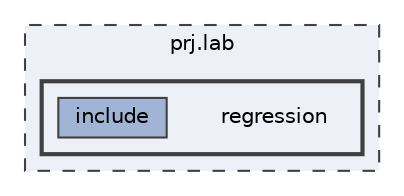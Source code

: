 digraph "prj.lab/regression"
{
 // LATEX_PDF_SIZE
  bgcolor="transparent";
  edge [fontname=Helvetica,fontsize=10,labelfontname=Helvetica,labelfontsize=10];
  node [fontname=Helvetica,fontsize=10,shape=box,height=0.2,width=0.4];
  compound=true
  subgraph clusterdir_31c7dff5446dd44343544bd971528a21 {
    graph [ bgcolor="#edf0f7", pencolor="grey25", label="prj.lab", fontname=Helvetica,fontsize=10 style="filled,dashed", URL="dir_31c7dff5446dd44343544bd971528a21.html",tooltip=""]
  subgraph clusterdir_abb0f207ebd0055876389b323942da3c {
    graph [ bgcolor="#edf0f7", pencolor="grey25", label="", fontname=Helvetica,fontsize=10 style="filled,bold", URL="dir_abb0f207ebd0055876389b323942da3c.html",tooltip=""]
    dir_abb0f207ebd0055876389b323942da3c [shape=plaintext, label="regression"];
  dir_0e5edfac1448a24959fb82ea02be57a7 [label="include", fillcolor="#a2b4d6", color="grey25", style="filled", URL="dir_0e5edfac1448a24959fb82ea02be57a7.html",tooltip=""];
  }
  }
}
